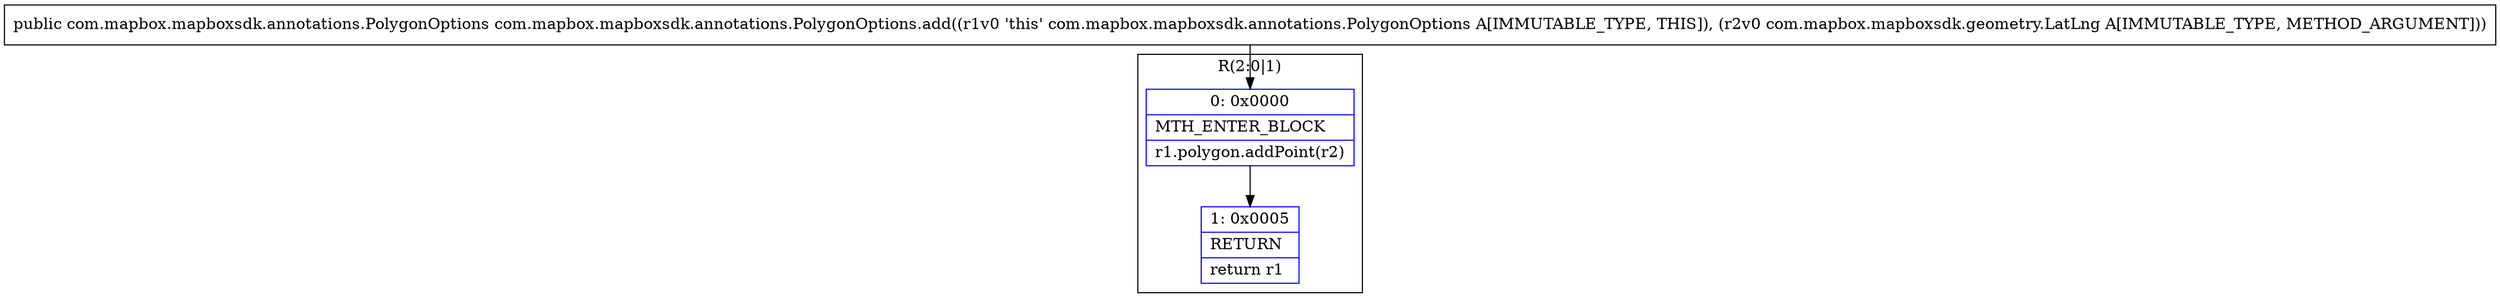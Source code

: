 digraph "CFG forcom.mapbox.mapboxsdk.annotations.PolygonOptions.add(Lcom\/mapbox\/mapboxsdk\/geometry\/LatLng;)Lcom\/mapbox\/mapboxsdk\/annotations\/PolygonOptions;" {
subgraph cluster_Region_959529640 {
label = "R(2:0|1)";
node [shape=record,color=blue];
Node_0 [shape=record,label="{0\:\ 0x0000|MTH_ENTER_BLOCK\l|r1.polygon.addPoint(r2)\l}"];
Node_1 [shape=record,label="{1\:\ 0x0005|RETURN\l|return r1\l}"];
}
MethodNode[shape=record,label="{public com.mapbox.mapboxsdk.annotations.PolygonOptions com.mapbox.mapboxsdk.annotations.PolygonOptions.add((r1v0 'this' com.mapbox.mapboxsdk.annotations.PolygonOptions A[IMMUTABLE_TYPE, THIS]), (r2v0 com.mapbox.mapboxsdk.geometry.LatLng A[IMMUTABLE_TYPE, METHOD_ARGUMENT])) }"];
MethodNode -> Node_0;
Node_0 -> Node_1;
}

